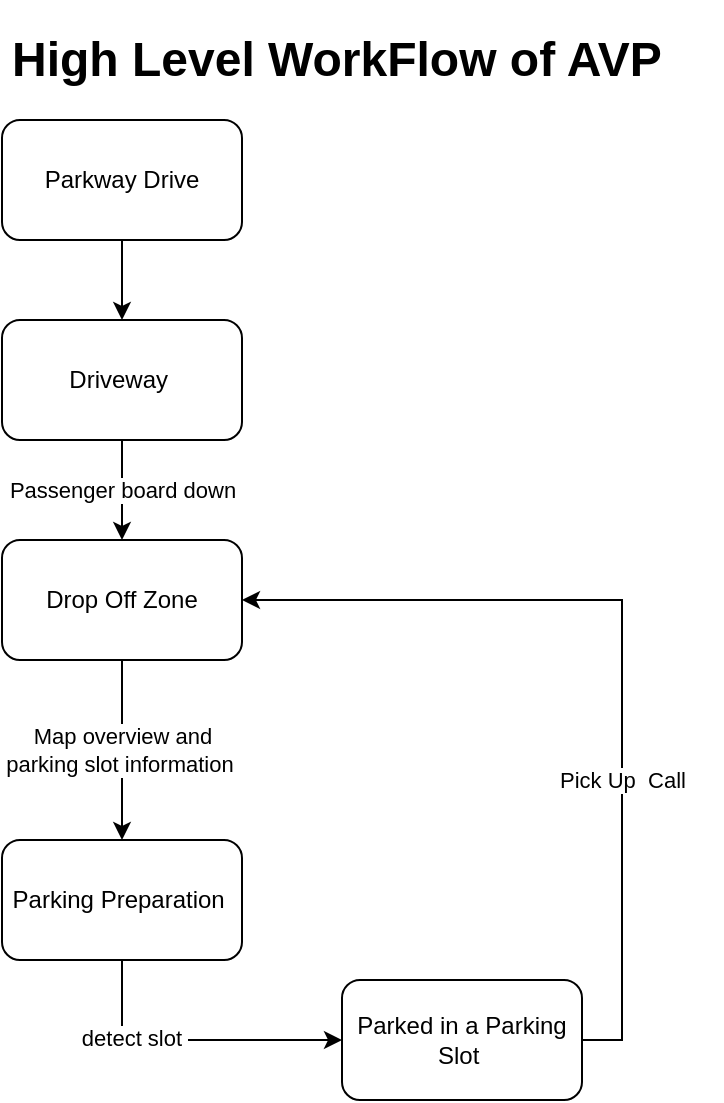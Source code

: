 <mxfile version="18.0.2" type="github">
  <diagram id="9fimJ_VW_uSAaX8bO_zd" name="Page-1">
    <mxGraphModel dx="1420" dy="838" grid="1" gridSize="10" guides="1" tooltips="1" connect="1" arrows="1" fold="1" page="1" pageScale="1" pageWidth="1169" pageHeight="1654" background="none" math="0" shadow="0">
      <root>
        <mxCell id="0" />
        <mxCell id="1" parent="0" />
        <mxCell id="u27phqyVlF2WxJKG2f3T-11" value="" style="edgeStyle=orthogonalEdgeStyle;rounded=0;orthogonalLoop=1;jettySize=auto;html=1;" edge="1" parent="1" source="u27phqyVlF2WxJKG2f3T-4" target="u27phqyVlF2WxJKG2f3T-6">
          <mxGeometry relative="1" as="geometry" />
        </mxCell>
        <mxCell id="u27phqyVlF2WxJKG2f3T-4" value="Parkway Drive" style="rounded=1;whiteSpace=wrap;html=1;" vertex="1" parent="1">
          <mxGeometry x="430" y="160" width="120" height="60" as="geometry" />
        </mxCell>
        <mxCell id="u27phqyVlF2WxJKG2f3T-10" value="Passenger board down" style="edgeStyle=orthogonalEdgeStyle;rounded=0;orthogonalLoop=1;jettySize=auto;html=1;" edge="1" parent="1" source="u27phqyVlF2WxJKG2f3T-6" target="u27phqyVlF2WxJKG2f3T-7">
          <mxGeometry relative="1" as="geometry" />
        </mxCell>
        <mxCell id="u27phqyVlF2WxJKG2f3T-6" value="Driveway&amp;nbsp;" style="rounded=1;whiteSpace=wrap;html=1;" vertex="1" parent="1">
          <mxGeometry x="430" y="260" width="120" height="60" as="geometry" />
        </mxCell>
        <mxCell id="u27phqyVlF2WxJKG2f3T-9" value="Map overview and &lt;br&gt;parking slot information&amp;nbsp;" style="edgeStyle=orthogonalEdgeStyle;rounded=0;orthogonalLoop=1;jettySize=auto;html=1;" edge="1" parent="1" source="u27phqyVlF2WxJKG2f3T-7" target="u27phqyVlF2WxJKG2f3T-8">
          <mxGeometry relative="1" as="geometry" />
        </mxCell>
        <mxCell id="u27phqyVlF2WxJKG2f3T-7" value="Drop Off Zone" style="rounded=1;whiteSpace=wrap;html=1;" vertex="1" parent="1">
          <mxGeometry x="430" y="370" width="120" height="60" as="geometry" />
        </mxCell>
        <mxCell id="u27phqyVlF2WxJKG2f3T-13" style="edgeStyle=orthogonalEdgeStyle;rounded=0;orthogonalLoop=1;jettySize=auto;html=1;exitX=0.5;exitY=1;exitDx=0;exitDy=0;entryX=0;entryY=0.5;entryDx=0;entryDy=0;" edge="1" parent="1" source="u27phqyVlF2WxJKG2f3T-8" target="u27phqyVlF2WxJKG2f3T-12">
          <mxGeometry relative="1" as="geometry" />
        </mxCell>
        <mxCell id="u27phqyVlF2WxJKG2f3T-14" value="detect slot&amp;nbsp;" style="edgeLabel;html=1;align=center;verticalAlign=middle;resizable=0;points=[];" vertex="1" connectable="0" parent="u27phqyVlF2WxJKG2f3T-13">
          <mxGeometry x="-0.387" y="1" relative="1" as="geometry">
            <mxPoint as="offset" />
          </mxGeometry>
        </mxCell>
        <mxCell id="u27phqyVlF2WxJKG2f3T-8" value="Parking Preparation&amp;nbsp;" style="rounded=1;whiteSpace=wrap;html=1;" vertex="1" parent="1">
          <mxGeometry x="430" y="520" width="120" height="60" as="geometry" />
        </mxCell>
        <mxCell id="u27phqyVlF2WxJKG2f3T-15" value="Pick Up&amp;nbsp; Call" style="edgeStyle=orthogonalEdgeStyle;rounded=0;orthogonalLoop=1;jettySize=auto;html=1;exitX=1;exitY=0.5;exitDx=0;exitDy=0;entryX=1;entryY=0.5;entryDx=0;entryDy=0;" edge="1" parent="1" source="u27phqyVlF2WxJKG2f3T-12" target="u27phqyVlF2WxJKG2f3T-7">
          <mxGeometry x="-0.302" relative="1" as="geometry">
            <mxPoint as="offset" />
          </mxGeometry>
        </mxCell>
        <mxCell id="u27phqyVlF2WxJKG2f3T-12" value="Parked in a Parking Slot&amp;nbsp;" style="rounded=1;whiteSpace=wrap;html=1;" vertex="1" parent="1">
          <mxGeometry x="600" y="590" width="120" height="60" as="geometry" />
        </mxCell>
        <mxCell id="u27phqyVlF2WxJKG2f3T-16" value="&lt;h1&gt;High Level WorkFlow of AVP&lt;/h1&gt;" style="text;html=1;strokeColor=none;fillColor=none;spacing=5;spacingTop=-20;whiteSpace=wrap;overflow=hidden;rounded=0;" vertex="1" parent="1">
          <mxGeometry x="430" y="110" width="360" height="40" as="geometry" />
        </mxCell>
      </root>
    </mxGraphModel>
  </diagram>
</mxfile>

